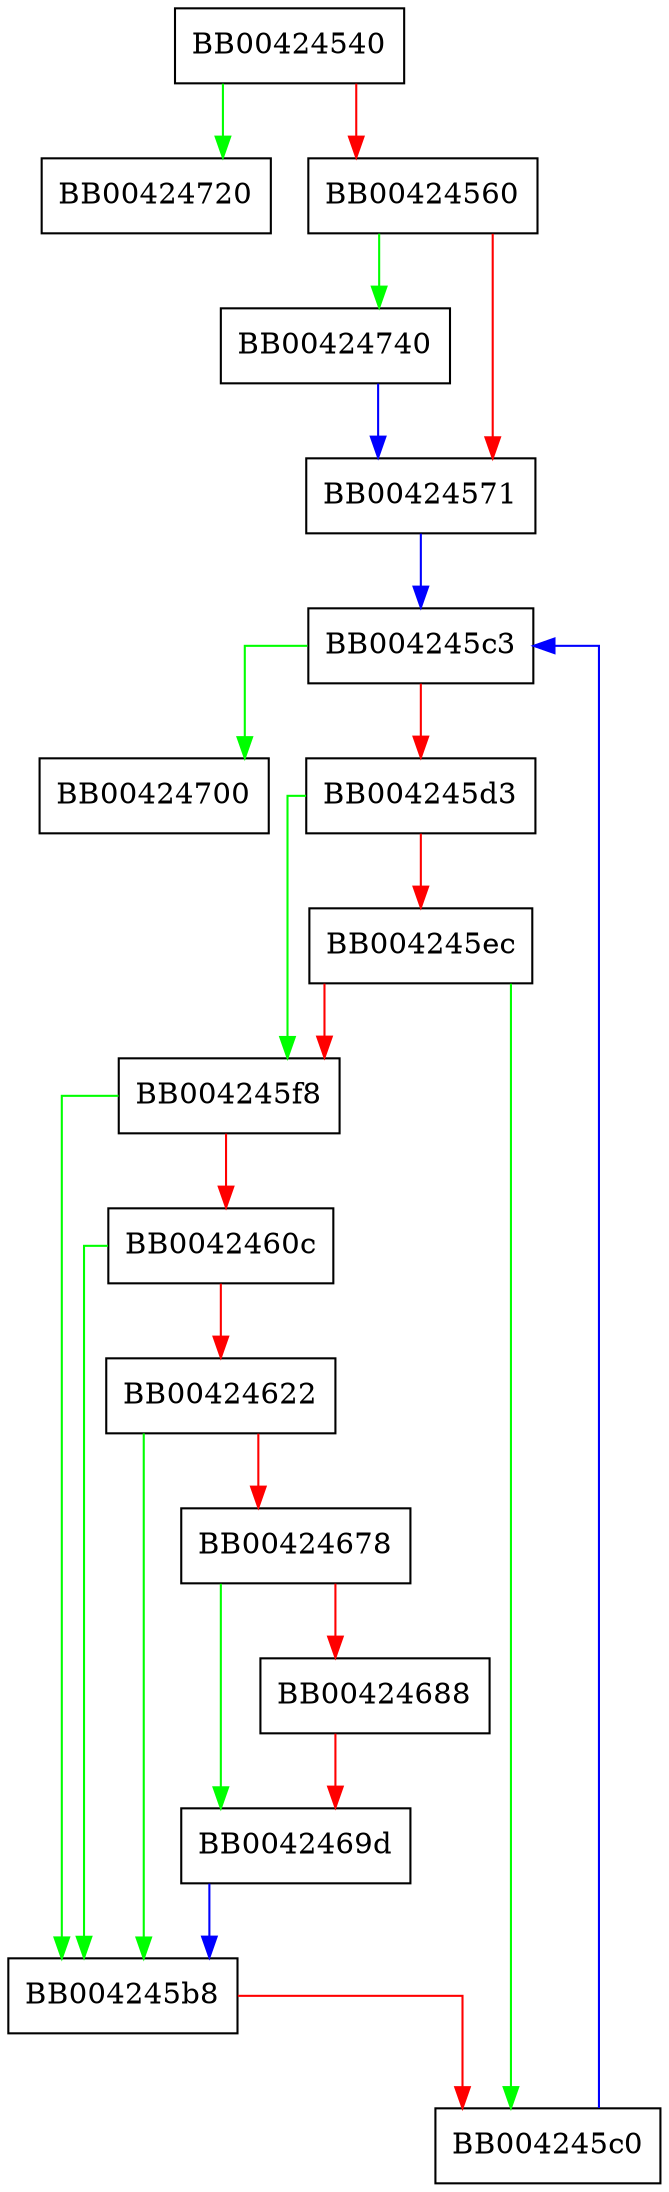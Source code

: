 digraph list_digests {
  node [shape="box"];
  graph [splines=ortho];
  BB00424540 -> BB00424720 [color="green"];
  BB00424540 -> BB00424560 [color="red"];
  BB00424560 -> BB00424740 [color="green"];
  BB00424560 -> BB00424571 [color="red"];
  BB00424571 -> BB004245c3 [color="blue"];
  BB004245b8 -> BB004245c0 [color="red"];
  BB004245c0 -> BB004245c3 [color="blue"];
  BB004245c3 -> BB00424700 [color="green"];
  BB004245c3 -> BB004245d3 [color="red"];
  BB004245d3 -> BB004245f8 [color="green"];
  BB004245d3 -> BB004245ec [color="red"];
  BB004245ec -> BB004245c0 [color="green"];
  BB004245ec -> BB004245f8 [color="red"];
  BB004245f8 -> BB004245b8 [color="green"];
  BB004245f8 -> BB0042460c [color="red"];
  BB0042460c -> BB004245b8 [color="green"];
  BB0042460c -> BB00424622 [color="red"];
  BB00424622 -> BB004245b8 [color="green"];
  BB00424622 -> BB00424678 [color="red"];
  BB00424678 -> BB0042469d [color="green"];
  BB00424678 -> BB00424688 [color="red"];
  BB00424688 -> BB0042469d [color="red"];
  BB0042469d -> BB004245b8 [color="blue"];
  BB00424740 -> BB00424571 [color="blue"];
}